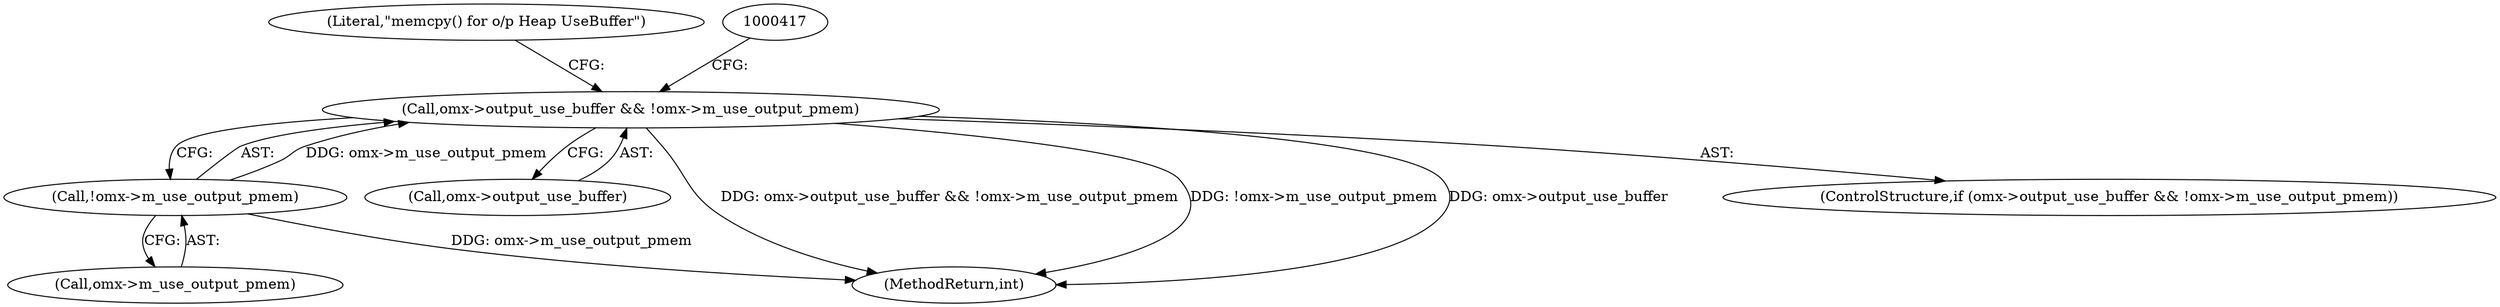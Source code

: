 digraph "0_Android_7558d03e6498e970b761aa44fff6b2c659202d95_3@pointer" {
"1000373" [label="(Call,omx->output_use_buffer && !omx->m_use_output_pmem)"];
"1000377" [label="(Call,!omx->m_use_output_pmem)"];
"1000383" [label="(Literal,\"memcpy() for o/p Heap UseBuffer\")"];
"1000374" [label="(Call,omx->output_use_buffer)"];
"1000445" [label="(MethodReturn,int)"];
"1000378" [label="(Call,omx->m_use_output_pmem)"];
"1000377" [label="(Call,!omx->m_use_output_pmem)"];
"1000372" [label="(ControlStructure,if (omx->output_use_buffer && !omx->m_use_output_pmem))"];
"1000373" [label="(Call,omx->output_use_buffer && !omx->m_use_output_pmem)"];
"1000373" -> "1000372"  [label="AST: "];
"1000373" -> "1000374"  [label="CFG: "];
"1000373" -> "1000377"  [label="CFG: "];
"1000374" -> "1000373"  [label="AST: "];
"1000377" -> "1000373"  [label="AST: "];
"1000383" -> "1000373"  [label="CFG: "];
"1000417" -> "1000373"  [label="CFG: "];
"1000373" -> "1000445"  [label="DDG: omx->output_use_buffer && !omx->m_use_output_pmem"];
"1000373" -> "1000445"  [label="DDG: !omx->m_use_output_pmem"];
"1000373" -> "1000445"  [label="DDG: omx->output_use_buffer"];
"1000377" -> "1000373"  [label="DDG: omx->m_use_output_pmem"];
"1000377" -> "1000378"  [label="CFG: "];
"1000378" -> "1000377"  [label="AST: "];
"1000377" -> "1000445"  [label="DDG: omx->m_use_output_pmem"];
}
